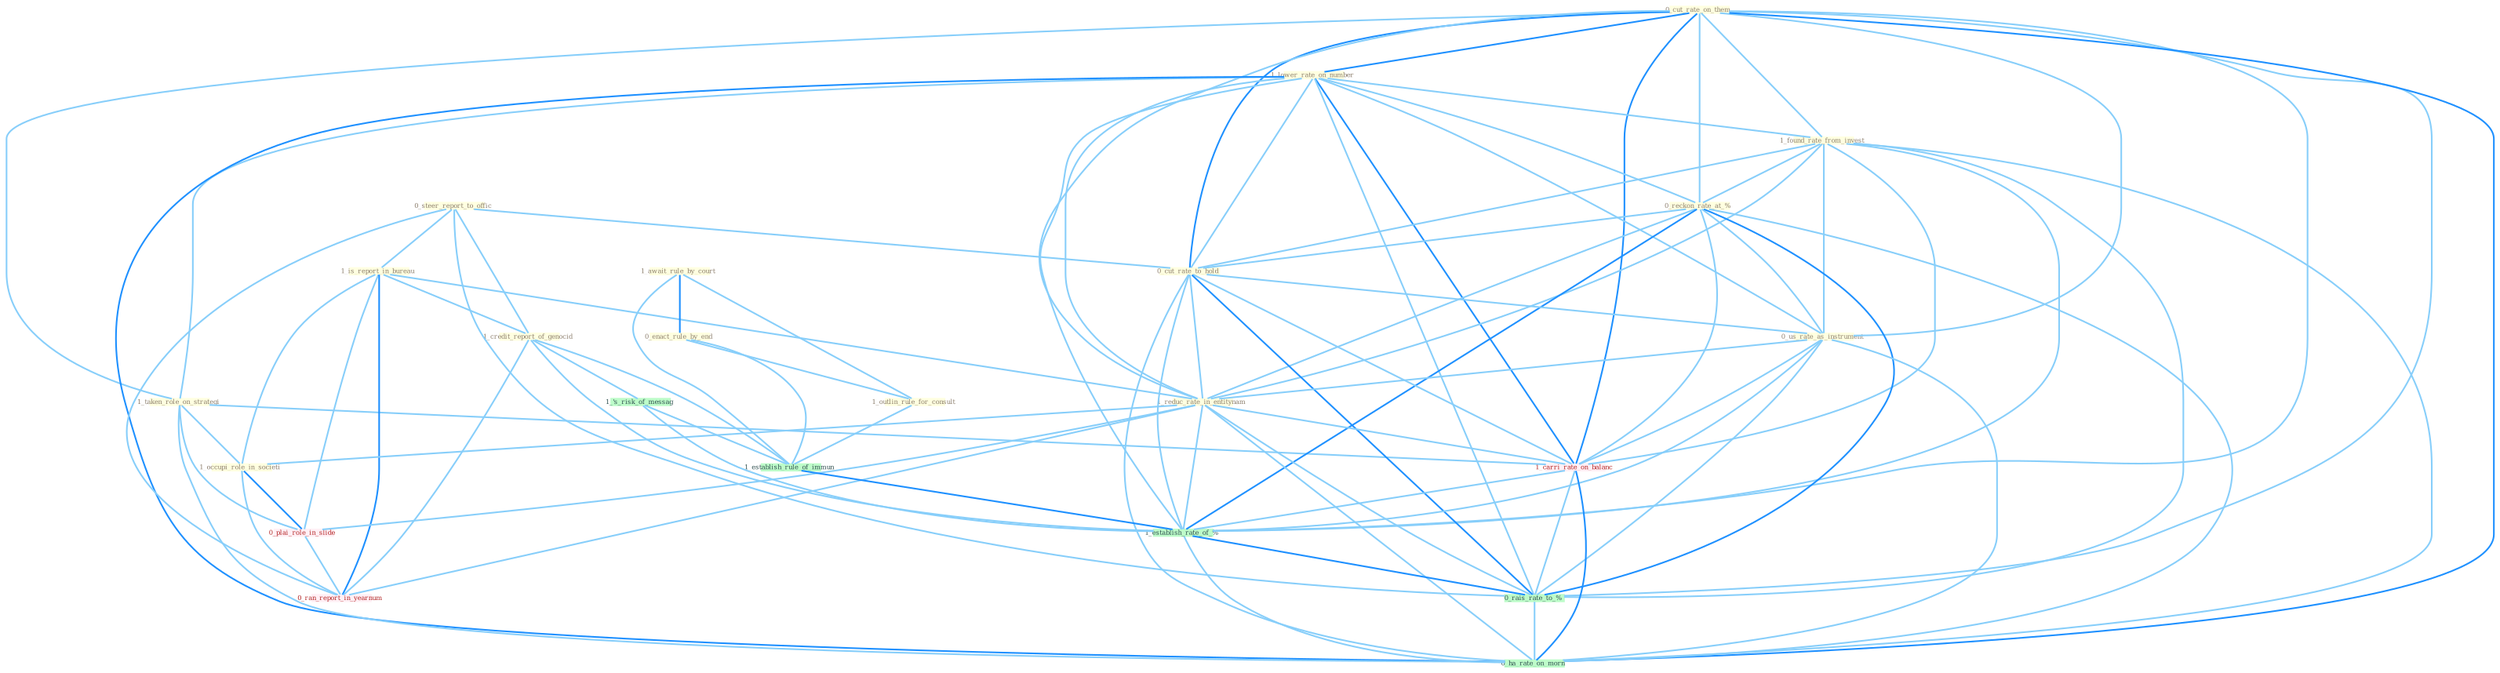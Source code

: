 Graph G{ 
    node
    [shape=polygon,style=filled,width=.5,height=.06,color="#BDFCC9",fixedsize=true,fontsize=4,
    fontcolor="#2f4f4f"];
    {node
    [color="#ffffe0", fontcolor="#8b7d6b"] "0_cut_rate_on_them " "1_lower_rate_on_number " "0_steer_report_to_offic " "1_taken_role_on_strategi " "1_found_rate_from_invest " "0_reckon_rate_at_% " "0_cut_rate_to_hold " "1_is_report_in_bureau " "0_us_rate_as_instrument " "1_await_rule_by_court " "1_credit_report_of_genocid " "1_reduc_rate_in_entitynam " "0_enact_rule_by_end " "1_outlin_rule_for_consult " "1_occupi_role_in_societi "}
{node [color="#fff0f5", fontcolor="#b22222"] "0_plai_role_in_slide " "1_carri_rate_on_balanc " "0_ran_report_in_yearnum "}
edge [color="#B0E2FF"];

	"0_cut_rate_on_them " -- "1_lower_rate_on_number " [w="2", color="#1e90ff" , len=0.8];
	"0_cut_rate_on_them " -- "1_taken_role_on_strategi " [w="1", color="#87cefa" ];
	"0_cut_rate_on_them " -- "1_found_rate_from_invest " [w="1", color="#87cefa" ];
	"0_cut_rate_on_them " -- "0_reckon_rate_at_% " [w="1", color="#87cefa" ];
	"0_cut_rate_on_them " -- "0_cut_rate_to_hold " [w="2", color="#1e90ff" , len=0.8];
	"0_cut_rate_on_them " -- "0_us_rate_as_instrument " [w="1", color="#87cefa" ];
	"0_cut_rate_on_them " -- "1_reduc_rate_in_entitynam " [w="1", color="#87cefa" ];
	"0_cut_rate_on_them " -- "1_carri_rate_on_balanc " [w="2", color="#1e90ff" , len=0.8];
	"0_cut_rate_on_them " -- "1_establish_rate_of_% " [w="1", color="#87cefa" ];
	"0_cut_rate_on_them " -- "0_rais_rate_to_% " [w="1", color="#87cefa" ];
	"0_cut_rate_on_them " -- "0_ha_rate_on_morn " [w="2", color="#1e90ff" , len=0.8];
	"1_lower_rate_on_number " -- "1_taken_role_on_strategi " [w="1", color="#87cefa" ];
	"1_lower_rate_on_number " -- "1_found_rate_from_invest " [w="1", color="#87cefa" ];
	"1_lower_rate_on_number " -- "0_reckon_rate_at_% " [w="1", color="#87cefa" ];
	"1_lower_rate_on_number " -- "0_cut_rate_to_hold " [w="1", color="#87cefa" ];
	"1_lower_rate_on_number " -- "0_us_rate_as_instrument " [w="1", color="#87cefa" ];
	"1_lower_rate_on_number " -- "1_reduc_rate_in_entitynam " [w="1", color="#87cefa" ];
	"1_lower_rate_on_number " -- "1_carri_rate_on_balanc " [w="2", color="#1e90ff" , len=0.8];
	"1_lower_rate_on_number " -- "1_establish_rate_of_% " [w="1", color="#87cefa" ];
	"1_lower_rate_on_number " -- "0_rais_rate_to_% " [w="1", color="#87cefa" ];
	"1_lower_rate_on_number " -- "0_ha_rate_on_morn " [w="2", color="#1e90ff" , len=0.8];
	"0_steer_report_to_offic " -- "0_cut_rate_to_hold " [w="1", color="#87cefa" ];
	"0_steer_report_to_offic " -- "1_is_report_in_bureau " [w="1", color="#87cefa" ];
	"0_steer_report_to_offic " -- "1_credit_report_of_genocid " [w="1", color="#87cefa" ];
	"0_steer_report_to_offic " -- "0_ran_report_in_yearnum " [w="1", color="#87cefa" ];
	"0_steer_report_to_offic " -- "0_rais_rate_to_% " [w="1", color="#87cefa" ];
	"1_taken_role_on_strategi " -- "1_occupi_role_in_societi " [w="1", color="#87cefa" ];
	"1_taken_role_on_strategi " -- "0_plai_role_in_slide " [w="1", color="#87cefa" ];
	"1_taken_role_on_strategi " -- "1_carri_rate_on_balanc " [w="1", color="#87cefa" ];
	"1_taken_role_on_strategi " -- "0_ha_rate_on_morn " [w="1", color="#87cefa" ];
	"1_found_rate_from_invest " -- "0_reckon_rate_at_% " [w="1", color="#87cefa" ];
	"1_found_rate_from_invest " -- "0_cut_rate_to_hold " [w="1", color="#87cefa" ];
	"1_found_rate_from_invest " -- "0_us_rate_as_instrument " [w="1", color="#87cefa" ];
	"1_found_rate_from_invest " -- "1_reduc_rate_in_entitynam " [w="1", color="#87cefa" ];
	"1_found_rate_from_invest " -- "1_carri_rate_on_balanc " [w="1", color="#87cefa" ];
	"1_found_rate_from_invest " -- "1_establish_rate_of_% " [w="1", color="#87cefa" ];
	"1_found_rate_from_invest " -- "0_rais_rate_to_% " [w="1", color="#87cefa" ];
	"1_found_rate_from_invest " -- "0_ha_rate_on_morn " [w="1", color="#87cefa" ];
	"0_reckon_rate_at_% " -- "0_cut_rate_to_hold " [w="1", color="#87cefa" ];
	"0_reckon_rate_at_% " -- "0_us_rate_as_instrument " [w="1", color="#87cefa" ];
	"0_reckon_rate_at_% " -- "1_reduc_rate_in_entitynam " [w="1", color="#87cefa" ];
	"0_reckon_rate_at_% " -- "1_carri_rate_on_balanc " [w="1", color="#87cefa" ];
	"0_reckon_rate_at_% " -- "1_establish_rate_of_% " [w="2", color="#1e90ff" , len=0.8];
	"0_reckon_rate_at_% " -- "0_rais_rate_to_% " [w="2", color="#1e90ff" , len=0.8];
	"0_reckon_rate_at_% " -- "0_ha_rate_on_morn " [w="1", color="#87cefa" ];
	"0_cut_rate_to_hold " -- "0_us_rate_as_instrument " [w="1", color="#87cefa" ];
	"0_cut_rate_to_hold " -- "1_reduc_rate_in_entitynam " [w="1", color="#87cefa" ];
	"0_cut_rate_to_hold " -- "1_carri_rate_on_balanc " [w="1", color="#87cefa" ];
	"0_cut_rate_to_hold " -- "1_establish_rate_of_% " [w="1", color="#87cefa" ];
	"0_cut_rate_to_hold " -- "0_rais_rate_to_% " [w="2", color="#1e90ff" , len=0.8];
	"0_cut_rate_to_hold " -- "0_ha_rate_on_morn " [w="1", color="#87cefa" ];
	"1_is_report_in_bureau " -- "1_credit_report_of_genocid " [w="1", color="#87cefa" ];
	"1_is_report_in_bureau " -- "1_reduc_rate_in_entitynam " [w="1", color="#87cefa" ];
	"1_is_report_in_bureau " -- "1_occupi_role_in_societi " [w="1", color="#87cefa" ];
	"1_is_report_in_bureau " -- "0_plai_role_in_slide " [w="1", color="#87cefa" ];
	"1_is_report_in_bureau " -- "0_ran_report_in_yearnum " [w="2", color="#1e90ff" , len=0.8];
	"0_us_rate_as_instrument " -- "1_reduc_rate_in_entitynam " [w="1", color="#87cefa" ];
	"0_us_rate_as_instrument " -- "1_carri_rate_on_balanc " [w="1", color="#87cefa" ];
	"0_us_rate_as_instrument " -- "1_establish_rate_of_% " [w="1", color="#87cefa" ];
	"0_us_rate_as_instrument " -- "0_rais_rate_to_% " [w="1", color="#87cefa" ];
	"0_us_rate_as_instrument " -- "0_ha_rate_on_morn " [w="1", color="#87cefa" ];
	"1_await_rule_by_court " -- "0_enact_rule_by_end " [w="2", color="#1e90ff" , len=0.8];
	"1_await_rule_by_court " -- "1_outlin_rule_for_consult " [w="1", color="#87cefa" ];
	"1_await_rule_by_court " -- "1_establish_rule_of_immun " [w="1", color="#87cefa" ];
	"1_credit_report_of_genocid " -- "1_'s_risk_of_messag " [w="1", color="#87cefa" ];
	"1_credit_report_of_genocid " -- "0_ran_report_in_yearnum " [w="1", color="#87cefa" ];
	"1_credit_report_of_genocid " -- "1_establish_rule_of_immun " [w="1", color="#87cefa" ];
	"1_credit_report_of_genocid " -- "1_establish_rate_of_% " [w="1", color="#87cefa" ];
	"1_reduc_rate_in_entitynam " -- "1_occupi_role_in_societi " [w="1", color="#87cefa" ];
	"1_reduc_rate_in_entitynam " -- "0_plai_role_in_slide " [w="1", color="#87cefa" ];
	"1_reduc_rate_in_entitynam " -- "1_carri_rate_on_balanc " [w="1", color="#87cefa" ];
	"1_reduc_rate_in_entitynam " -- "0_ran_report_in_yearnum " [w="1", color="#87cefa" ];
	"1_reduc_rate_in_entitynam " -- "1_establish_rate_of_% " [w="1", color="#87cefa" ];
	"1_reduc_rate_in_entitynam " -- "0_rais_rate_to_% " [w="1", color="#87cefa" ];
	"1_reduc_rate_in_entitynam " -- "0_ha_rate_on_morn " [w="1", color="#87cefa" ];
	"0_enact_rule_by_end " -- "1_outlin_rule_for_consult " [w="1", color="#87cefa" ];
	"0_enact_rule_by_end " -- "1_establish_rule_of_immun " [w="1", color="#87cefa" ];
	"1_outlin_rule_for_consult " -- "1_establish_rule_of_immun " [w="1", color="#87cefa" ];
	"1_occupi_role_in_societi " -- "0_plai_role_in_slide " [w="2", color="#1e90ff" , len=0.8];
	"1_occupi_role_in_societi " -- "0_ran_report_in_yearnum " [w="1", color="#87cefa" ];
	"0_plai_role_in_slide " -- "0_ran_report_in_yearnum " [w="1", color="#87cefa" ];
	"1_carri_rate_on_balanc " -- "1_establish_rate_of_% " [w="1", color="#87cefa" ];
	"1_carri_rate_on_balanc " -- "0_rais_rate_to_% " [w="1", color="#87cefa" ];
	"1_carri_rate_on_balanc " -- "0_ha_rate_on_morn " [w="2", color="#1e90ff" , len=0.8];
	"1_'s_risk_of_messag " -- "1_establish_rule_of_immun " [w="1", color="#87cefa" ];
	"1_'s_risk_of_messag " -- "1_establish_rate_of_% " [w="1", color="#87cefa" ];
	"1_establish_rule_of_immun " -- "1_establish_rate_of_% " [w="2", color="#1e90ff" , len=0.8];
	"1_establish_rate_of_% " -- "0_rais_rate_to_% " [w="2", color="#1e90ff" , len=0.8];
	"1_establish_rate_of_% " -- "0_ha_rate_on_morn " [w="1", color="#87cefa" ];
	"0_rais_rate_to_% " -- "0_ha_rate_on_morn " [w="1", color="#87cefa" ];
}